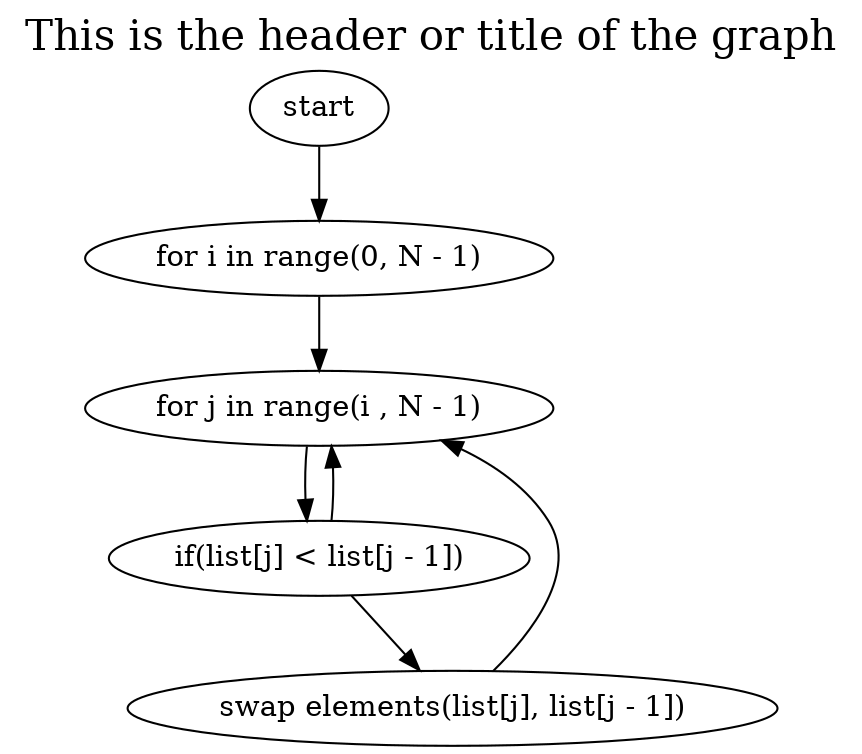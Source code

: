

digraph {
    label="This is the header or title of the graph";
    labelloc="t"; 
    fontsize=20;  

    subgraph main {
        start -> "for i in range(0, N - 1)" -> "for j in range(i , N - 1)"
        "for j in range(i , N - 1)" -> "if(list[j] < list[j - 1])"
        "if(list[j] < list[j - 1])" -> "swap elements(list[j], list[j - 1])"
        "if(list[j] < list[j - 1])" -> "for j in range(i , N - 1)"
        "swap elements(list[j], list[j - 1])" -> "for j in range(i , N - 1)"
        // g [shape = box]
        // b [shape = diamond, height = 0.8, width = 1.6]
        // node [shape = box]
    }

}